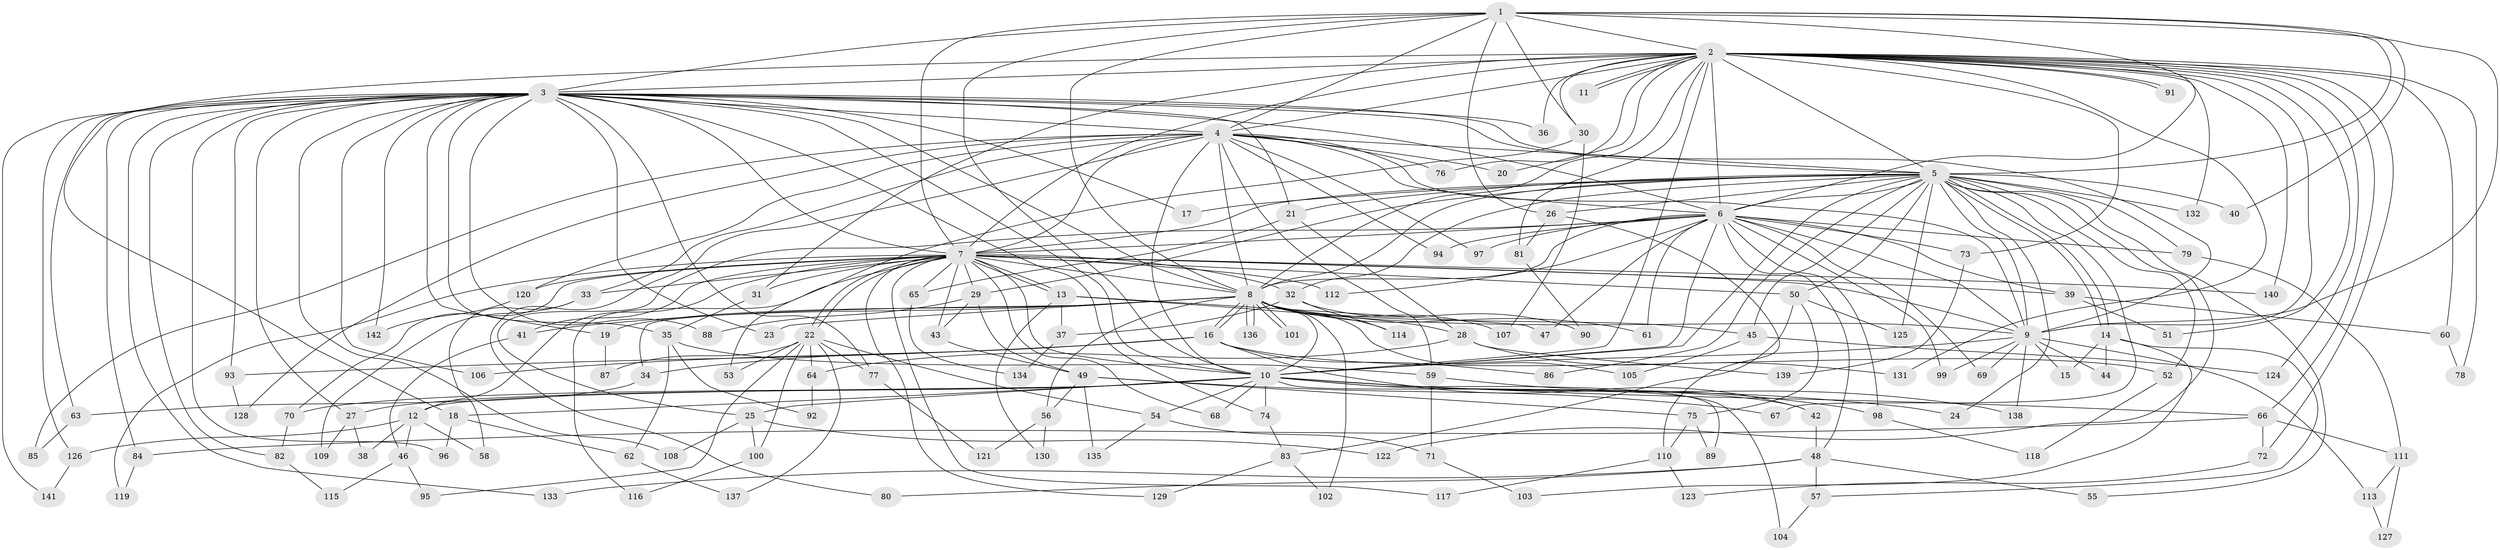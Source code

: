 // coarse degree distribution, {24: 0.01834862385321101, 26: 0.01834862385321101, 27: 0.009174311926605505, 16: 0.009174311926605505, 37: 0.009174311926605505, 23: 0.009174311926605505, 14: 0.009174311926605505, 2: 0.48623853211009177, 6: 0.03669724770642202, 7: 0.03669724770642202, 8: 0.009174311926605505, 5: 0.045871559633027525, 3: 0.1926605504587156, 4: 0.10091743119266056, 1: 0.009174311926605505}
// Generated by graph-tools (version 1.1) at 2025/23/03/03/25 07:23:40]
// undirected, 142 vertices, 309 edges
graph export_dot {
graph [start="1"]
  node [color=gray90,style=filled];
  1;
  2;
  3;
  4;
  5;
  6;
  7;
  8;
  9;
  10;
  11;
  12;
  13;
  14;
  15;
  16;
  17;
  18;
  19;
  20;
  21;
  22;
  23;
  24;
  25;
  26;
  27;
  28;
  29;
  30;
  31;
  32;
  33;
  34;
  35;
  36;
  37;
  38;
  39;
  40;
  41;
  42;
  43;
  44;
  45;
  46;
  47;
  48;
  49;
  50;
  51;
  52;
  53;
  54;
  55;
  56;
  57;
  58;
  59;
  60;
  61;
  62;
  63;
  64;
  65;
  66;
  67;
  68;
  69;
  70;
  71;
  72;
  73;
  74;
  75;
  76;
  77;
  78;
  79;
  80;
  81;
  82;
  83;
  84;
  85;
  86;
  87;
  88;
  89;
  90;
  91;
  92;
  93;
  94;
  95;
  96;
  97;
  98;
  99;
  100;
  101;
  102;
  103;
  104;
  105;
  106;
  107;
  108;
  109;
  110;
  111;
  112;
  113;
  114;
  115;
  116;
  117;
  118;
  119;
  120;
  121;
  122;
  123;
  124;
  125;
  126;
  127;
  128;
  129;
  130;
  131;
  132;
  133;
  134;
  135;
  136;
  137;
  138;
  139;
  140;
  141;
  142;
  1 -- 2;
  1 -- 3;
  1 -- 4;
  1 -- 5;
  1 -- 6;
  1 -- 7;
  1 -- 8;
  1 -- 9;
  1 -- 10;
  1 -- 26;
  1 -- 30;
  1 -- 40;
  2 -- 3;
  2 -- 4;
  2 -- 5;
  2 -- 6;
  2 -- 7;
  2 -- 8;
  2 -- 9;
  2 -- 10;
  2 -- 11;
  2 -- 11;
  2 -- 18;
  2 -- 20;
  2 -- 30;
  2 -- 31;
  2 -- 36;
  2 -- 51;
  2 -- 60;
  2 -- 66;
  2 -- 72;
  2 -- 73;
  2 -- 76;
  2 -- 78;
  2 -- 81;
  2 -- 91;
  2 -- 91;
  2 -- 124;
  2 -- 131;
  2 -- 132;
  2 -- 140;
  3 -- 4;
  3 -- 5;
  3 -- 6;
  3 -- 7;
  3 -- 8;
  3 -- 9;
  3 -- 10;
  3 -- 17;
  3 -- 19;
  3 -- 21;
  3 -- 23;
  3 -- 27;
  3 -- 35;
  3 -- 36;
  3 -- 63;
  3 -- 74;
  3 -- 77;
  3 -- 82;
  3 -- 84;
  3 -- 88;
  3 -- 93;
  3 -- 96;
  3 -- 106;
  3 -- 108;
  3 -- 126;
  3 -- 133;
  3 -- 141;
  3 -- 142;
  4 -- 5;
  4 -- 6;
  4 -- 7;
  4 -- 8;
  4 -- 9;
  4 -- 10;
  4 -- 20;
  4 -- 33;
  4 -- 59;
  4 -- 76;
  4 -- 80;
  4 -- 85;
  4 -- 94;
  4 -- 97;
  4 -- 120;
  4 -- 128;
  5 -- 6;
  5 -- 7;
  5 -- 8;
  5 -- 9;
  5 -- 10;
  5 -- 14;
  5 -- 14;
  5 -- 17;
  5 -- 21;
  5 -- 24;
  5 -- 26;
  5 -- 29;
  5 -- 32;
  5 -- 40;
  5 -- 45;
  5 -- 50;
  5 -- 52;
  5 -- 55;
  5 -- 67;
  5 -- 79;
  5 -- 86;
  5 -- 122;
  5 -- 125;
  5 -- 132;
  6 -- 7;
  6 -- 8;
  6 -- 9;
  6 -- 10;
  6 -- 25;
  6 -- 39;
  6 -- 47;
  6 -- 48;
  6 -- 61;
  6 -- 69;
  6 -- 73;
  6 -- 79;
  6 -- 94;
  6 -- 97;
  6 -- 98;
  6 -- 99;
  6 -- 112;
  7 -- 8;
  7 -- 9;
  7 -- 10;
  7 -- 12;
  7 -- 13;
  7 -- 13;
  7 -- 22;
  7 -- 22;
  7 -- 29;
  7 -- 31;
  7 -- 32;
  7 -- 33;
  7 -- 39;
  7 -- 41;
  7 -- 43;
  7 -- 50;
  7 -- 65;
  7 -- 68;
  7 -- 70;
  7 -- 112;
  7 -- 116;
  7 -- 117;
  7 -- 119;
  7 -- 120;
  7 -- 129;
  7 -- 140;
  8 -- 9;
  8 -- 10;
  8 -- 16;
  8 -- 16;
  8 -- 19;
  8 -- 23;
  8 -- 34;
  8 -- 41;
  8 -- 45;
  8 -- 56;
  8 -- 61;
  8 -- 101;
  8 -- 101;
  8 -- 102;
  8 -- 105;
  8 -- 107;
  8 -- 114;
  8 -- 136;
  8 -- 136;
  9 -- 10;
  9 -- 15;
  9 -- 44;
  9 -- 69;
  9 -- 99;
  9 -- 113;
  9 -- 138;
  10 -- 12;
  10 -- 18;
  10 -- 24;
  10 -- 25;
  10 -- 27;
  10 -- 42;
  10 -- 54;
  10 -- 66;
  10 -- 68;
  10 -- 70;
  10 -- 74;
  10 -- 89;
  10 -- 98;
  10 -- 104;
  12 -- 38;
  12 -- 46;
  12 -- 58;
  12 -- 126;
  13 -- 28;
  13 -- 37;
  13 -- 47;
  13 -- 130;
  14 -- 15;
  14 -- 44;
  14 -- 57;
  14 -- 103;
  16 -- 34;
  16 -- 42;
  16 -- 52;
  16 -- 86;
  16 -- 93;
  16 -- 106;
  18 -- 62;
  18 -- 96;
  19 -- 87;
  21 -- 28;
  21 -- 65;
  22 -- 53;
  22 -- 54;
  22 -- 64;
  22 -- 77;
  22 -- 87;
  22 -- 95;
  22 -- 100;
  22 -- 137;
  25 -- 100;
  25 -- 108;
  25 -- 122;
  26 -- 81;
  26 -- 110;
  27 -- 38;
  27 -- 109;
  28 -- 64;
  28 -- 131;
  28 -- 139;
  29 -- 43;
  29 -- 49;
  29 -- 88;
  30 -- 53;
  30 -- 107;
  31 -- 35;
  32 -- 37;
  32 -- 90;
  32 -- 114;
  33 -- 58;
  33 -- 109;
  34 -- 63;
  35 -- 59;
  35 -- 62;
  35 -- 92;
  37 -- 134;
  39 -- 51;
  39 -- 60;
  41 -- 46;
  42 -- 48;
  43 -- 49;
  45 -- 105;
  45 -- 124;
  46 -- 95;
  46 -- 115;
  48 -- 55;
  48 -- 57;
  48 -- 80;
  48 -- 133;
  49 -- 56;
  49 -- 67;
  49 -- 75;
  49 -- 135;
  50 -- 75;
  50 -- 83;
  50 -- 125;
  52 -- 118;
  54 -- 71;
  54 -- 135;
  56 -- 121;
  56 -- 130;
  57 -- 104;
  59 -- 71;
  59 -- 138;
  60 -- 78;
  62 -- 137;
  63 -- 85;
  64 -- 92;
  65 -- 134;
  66 -- 72;
  66 -- 84;
  66 -- 111;
  70 -- 82;
  71 -- 103;
  72 -- 123;
  73 -- 139;
  74 -- 83;
  75 -- 89;
  75 -- 110;
  77 -- 121;
  79 -- 111;
  81 -- 90;
  82 -- 115;
  83 -- 102;
  83 -- 129;
  84 -- 119;
  93 -- 128;
  98 -- 118;
  100 -- 116;
  110 -- 117;
  110 -- 123;
  111 -- 113;
  111 -- 127;
  113 -- 127;
  120 -- 142;
  126 -- 141;
}
